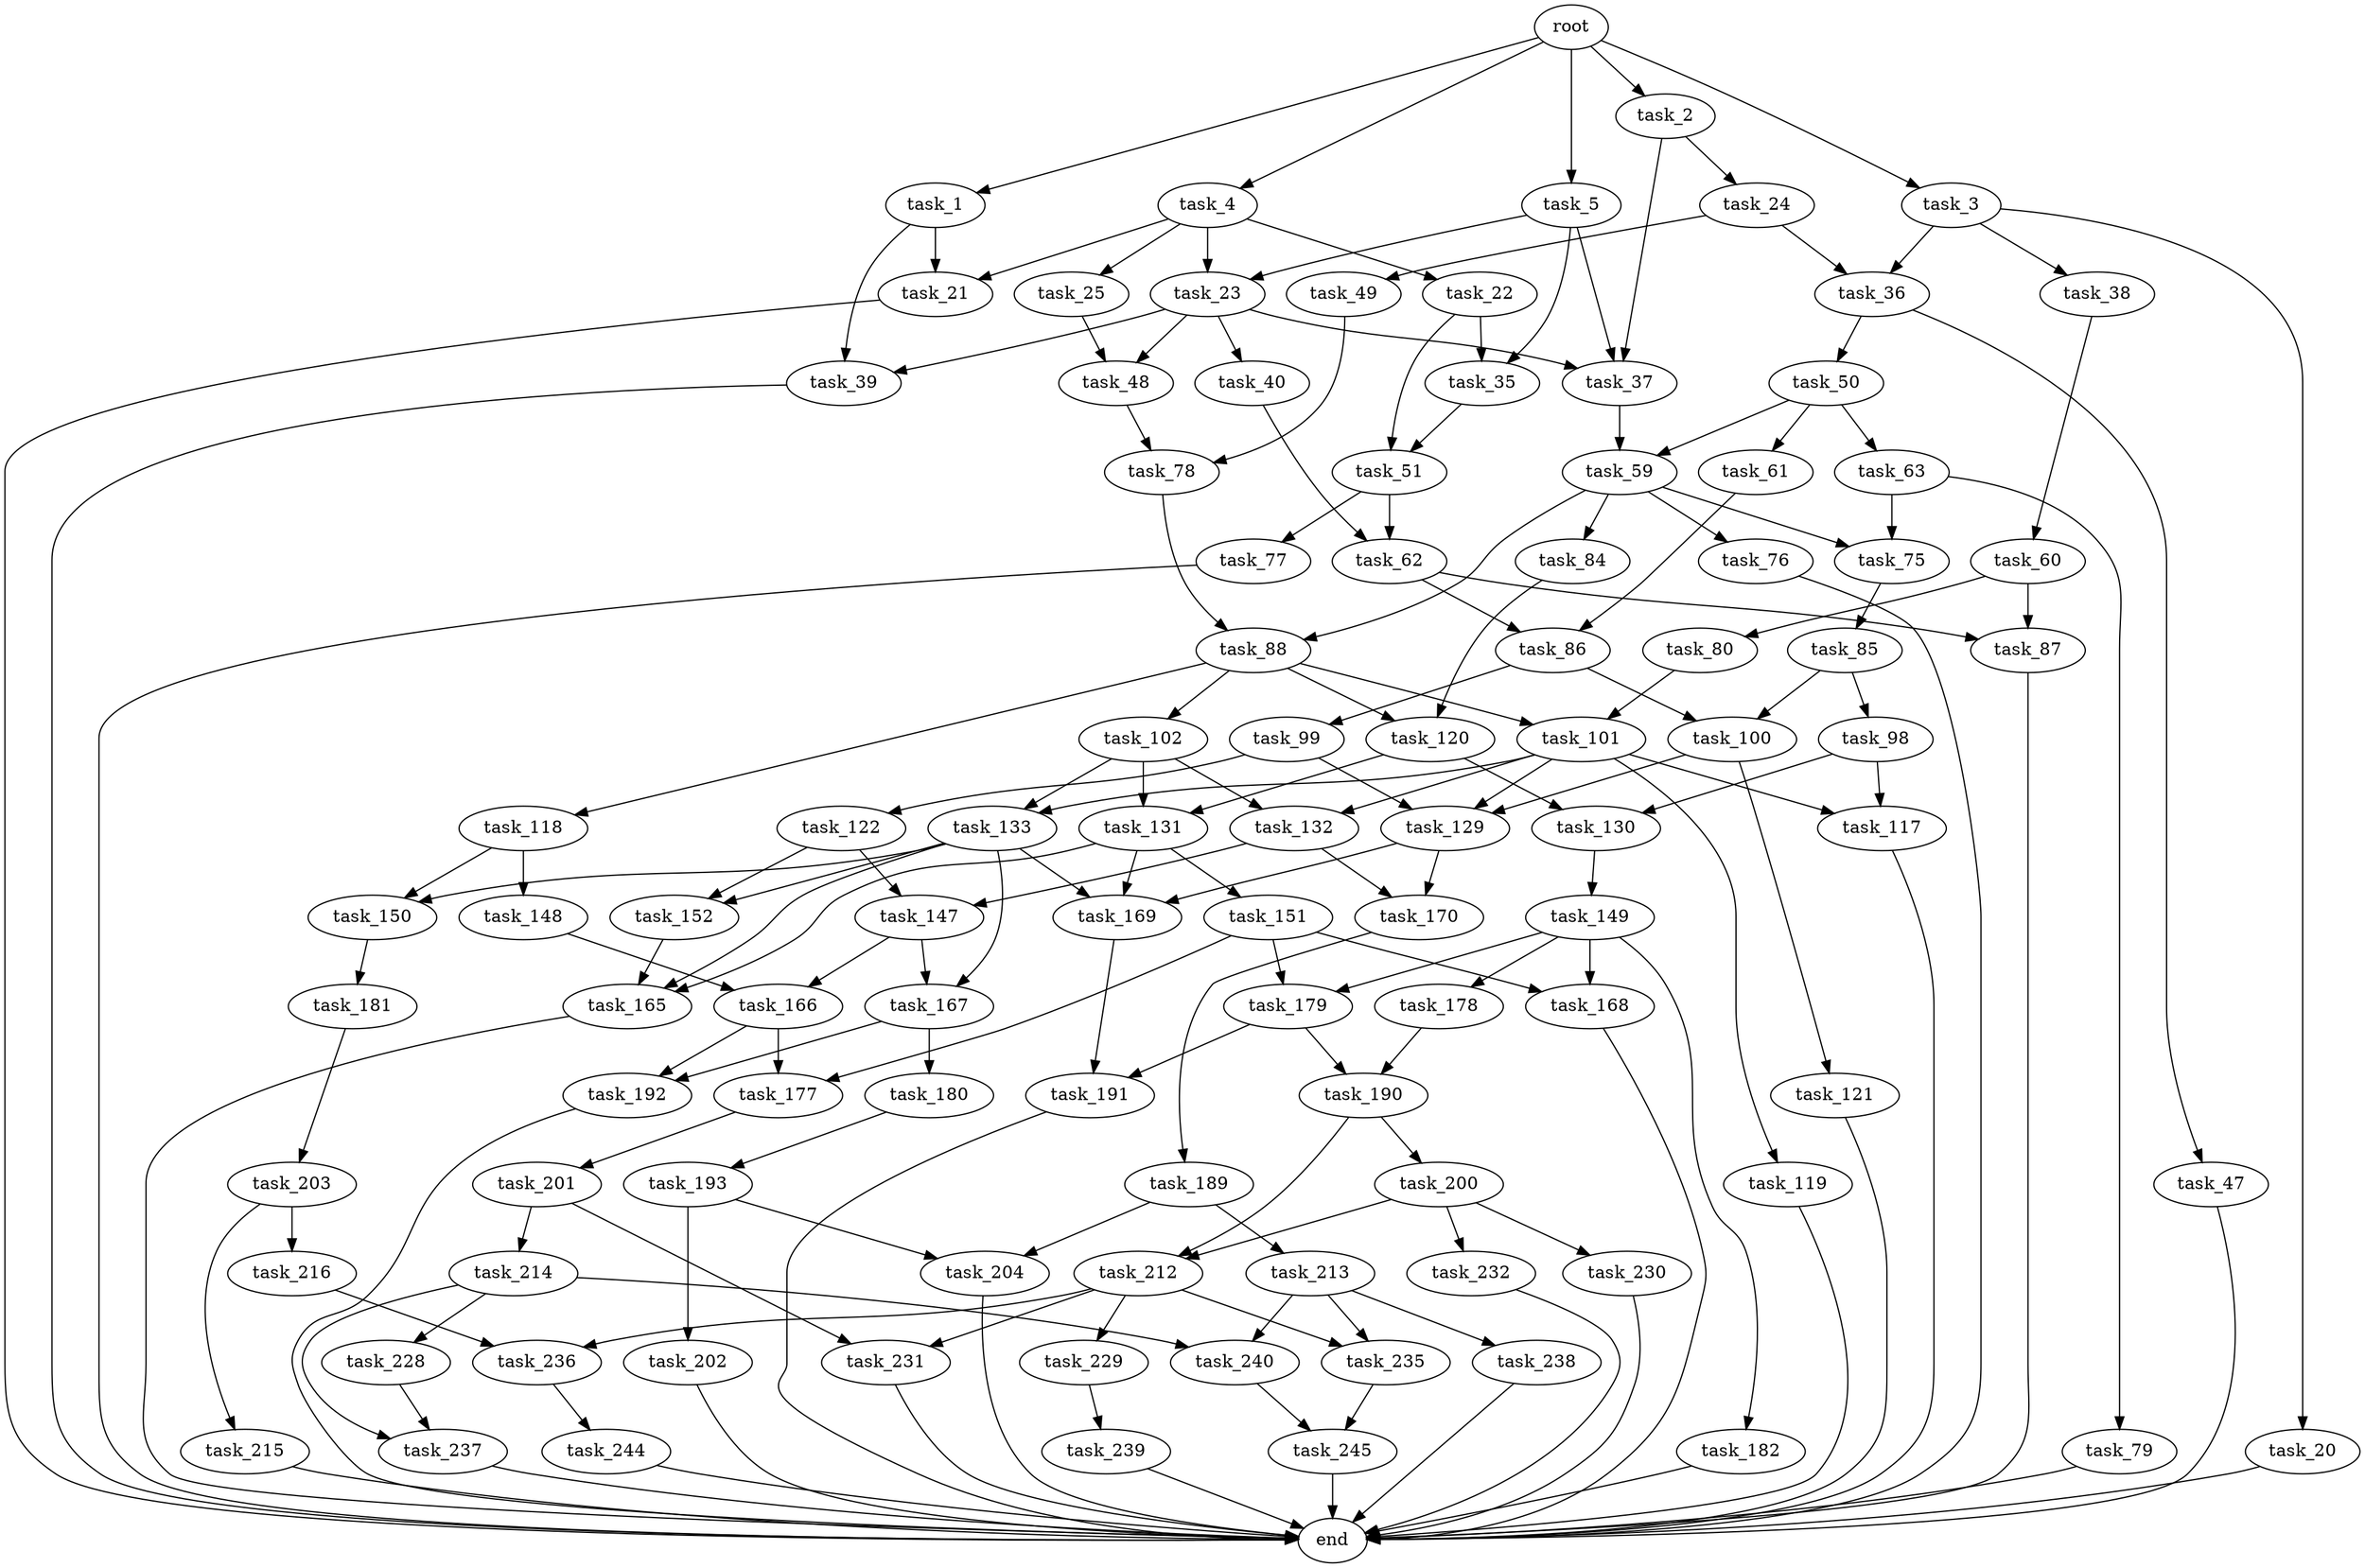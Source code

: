 digraph G {
  root [size="0.000000"];
  task_1 [size="210663568186.000000"];
  task_2 [size="25280156394.000000"];
  task_3 [size="231928233984.000000"];
  task_4 [size="481468020354.000000"];
  task_5 [size="8589934592.000000"];
  task_21 [size="1543484857.000000"];
  task_39 [size="8589934592.000000"];
  task_24 [size="16574716609.000000"];
  task_37 [size="1072667564094.000000"];
  task_20 [size="368293445632.000000"];
  task_36 [size="15410389044.000000"];
  task_38 [size="10746439761.000000"];
  task_22 [size="258294655435.000000"];
  task_23 [size="9149769943.000000"];
  task_25 [size="48208089941.000000"];
  task_35 [size="368293445632.000000"];
  end [size="0.000000"];
  task_51 [size="35638034934.000000"];
  task_40 [size="250998453365.000000"];
  task_48 [size="231928233984.000000"];
  task_49 [size="6474596706.000000"];
  task_47 [size="39116112356.000000"];
  task_50 [size="414969304672.000000"];
  task_59 [size="549755813888.000000"];
  task_60 [size="368293445632.000000"];
  task_62 [size="28991029248.000000"];
  task_78 [size="441806838128.000000"];
  task_61 [size="231928233984.000000"];
  task_63 [size="4579498890.000000"];
  task_77 [size="57503661962.000000"];
  task_75 [size="129592579850.000000"];
  task_76 [size="1073741824000.000000"];
  task_84 [size="298237924452.000000"];
  task_88 [size="269612735641.000000"];
  task_80 [size="295749144.000000"];
  task_87 [size="134217728000.000000"];
  task_86 [size="68719476736.000000"];
  task_79 [size="368293445632.000000"];
  task_85 [size="1073741824000.000000"];
  task_101 [size="8589934592.000000"];
  task_120 [size="19074999654.000000"];
  task_98 [size="28991029248.000000"];
  task_100 [size="37918092806.000000"];
  task_99 [size="5072134422.000000"];
  task_102 [size="4344807394.000000"];
  task_118 [size="15435557458.000000"];
  task_117 [size="694597575025.000000"];
  task_130 [size="134217728000.000000"];
  task_122 [size="28991029248.000000"];
  task_129 [size="3756553635.000000"];
  task_121 [size="7406762739.000000"];
  task_119 [size="3579875425.000000"];
  task_132 [size="2032232129.000000"];
  task_133 [size="231928233984.000000"];
  task_131 [size="1262378923.000000"];
  task_148 [size="68719476736.000000"];
  task_150 [size="8589934592.000000"];
  task_147 [size="9861134392.000000"];
  task_152 [size="6297868460.000000"];
  task_169 [size="28991029248.000000"];
  task_170 [size="549755813888.000000"];
  task_149 [size="34659794426.000000"];
  task_151 [size="1116665850.000000"];
  task_165 [size="134217728000.000000"];
  task_167 [size="1073741824000.000000"];
  task_166 [size="38072929400.000000"];
  task_168 [size="68804678193.000000"];
  task_178 [size="20802778353.000000"];
  task_179 [size="21500695358.000000"];
  task_182 [size="28991029248.000000"];
  task_181 [size="34513877364.000000"];
  task_177 [size="2774887447.000000"];
  task_192 [size="172528453655.000000"];
  task_180 [size="4319825598.000000"];
  task_191 [size="324703133921.000000"];
  task_189 [size="15021860508.000000"];
  task_201 [size="68719476736.000000"];
  task_190 [size="99394688127.000000"];
  task_193 [size="257561942312.000000"];
  task_203 [size="1167677249.000000"];
  task_204 [size="368293445632.000000"];
  task_213 [size="414513800240.000000"];
  task_200 [size="3964754401.000000"];
  task_212 [size="6800786639.000000"];
  task_202 [size="134217728000.000000"];
  task_230 [size="1228580542.000000"];
  task_232 [size="68719476736.000000"];
  task_214 [size="319893184916.000000"];
  task_231 [size="39095680334.000000"];
  task_215 [size="68719476736.000000"];
  task_216 [size="5826026556.000000"];
  task_229 [size="14733165244.000000"];
  task_235 [size="12728440511.000000"];
  task_236 [size="368293445632.000000"];
  task_238 [size="408071185549.000000"];
  task_240 [size="13193156209.000000"];
  task_228 [size="9674974374.000000"];
  task_237 [size="896185874196.000000"];
  task_239 [size="1073741824000.000000"];
  task_245 [size="134217728000.000000"];
  task_244 [size="10125698169.000000"];

  root -> task_1 [size="1.000000"];
  root -> task_2 [size="1.000000"];
  root -> task_3 [size="1.000000"];
  root -> task_4 [size="1.000000"];
  root -> task_5 [size="1.000000"];
  task_1 -> task_21 [size="209715200.000000"];
  task_1 -> task_39 [size="209715200.000000"];
  task_2 -> task_24 [size="838860800.000000"];
  task_2 -> task_37 [size="838860800.000000"];
  task_3 -> task_20 [size="301989888.000000"];
  task_3 -> task_36 [size="301989888.000000"];
  task_3 -> task_38 [size="301989888.000000"];
  task_4 -> task_21 [size="679477248.000000"];
  task_4 -> task_22 [size="679477248.000000"];
  task_4 -> task_23 [size="679477248.000000"];
  task_4 -> task_25 [size="679477248.000000"];
  task_5 -> task_23 [size="33554432.000000"];
  task_5 -> task_35 [size="33554432.000000"];
  task_5 -> task_37 [size="33554432.000000"];
  task_21 -> end [size="1.000000"];
  task_39 -> end [size="1.000000"];
  task_24 -> task_36 [size="411041792.000000"];
  task_24 -> task_49 [size="411041792.000000"];
  task_37 -> task_59 [size="679477248.000000"];
  task_20 -> end [size="1.000000"];
  task_36 -> task_47 [size="301989888.000000"];
  task_36 -> task_50 [size="301989888.000000"];
  task_38 -> task_60 [size="411041792.000000"];
  task_22 -> task_35 [size="838860800.000000"];
  task_22 -> task_51 [size="838860800.000000"];
  task_23 -> task_37 [size="301989888.000000"];
  task_23 -> task_39 [size="301989888.000000"];
  task_23 -> task_40 [size="301989888.000000"];
  task_23 -> task_48 [size="301989888.000000"];
  task_25 -> task_48 [size="838860800.000000"];
  task_35 -> task_51 [size="411041792.000000"];
  task_51 -> task_62 [size="838860800.000000"];
  task_51 -> task_77 [size="838860800.000000"];
  task_40 -> task_62 [size="209715200.000000"];
  task_48 -> task_78 [size="301989888.000000"];
  task_49 -> task_78 [size="134217728.000000"];
  task_47 -> end [size="1.000000"];
  task_50 -> task_59 [size="536870912.000000"];
  task_50 -> task_61 [size="536870912.000000"];
  task_50 -> task_63 [size="536870912.000000"];
  task_59 -> task_75 [size="536870912.000000"];
  task_59 -> task_76 [size="536870912.000000"];
  task_59 -> task_84 [size="536870912.000000"];
  task_59 -> task_88 [size="536870912.000000"];
  task_60 -> task_80 [size="411041792.000000"];
  task_60 -> task_87 [size="411041792.000000"];
  task_62 -> task_86 [size="75497472.000000"];
  task_62 -> task_87 [size="75497472.000000"];
  task_78 -> task_88 [size="301989888.000000"];
  task_61 -> task_86 [size="301989888.000000"];
  task_63 -> task_75 [size="75497472.000000"];
  task_63 -> task_79 [size="75497472.000000"];
  task_77 -> end [size="1.000000"];
  task_75 -> task_85 [size="209715200.000000"];
  task_76 -> end [size="1.000000"];
  task_84 -> task_120 [size="536870912.000000"];
  task_88 -> task_101 [size="301989888.000000"];
  task_88 -> task_102 [size="301989888.000000"];
  task_88 -> task_118 [size="301989888.000000"];
  task_88 -> task_120 [size="301989888.000000"];
  task_80 -> task_101 [size="33554432.000000"];
  task_87 -> end [size="1.000000"];
  task_86 -> task_99 [size="134217728.000000"];
  task_86 -> task_100 [size="134217728.000000"];
  task_79 -> end [size="1.000000"];
  task_85 -> task_98 [size="838860800.000000"];
  task_85 -> task_100 [size="838860800.000000"];
  task_101 -> task_117 [size="33554432.000000"];
  task_101 -> task_119 [size="33554432.000000"];
  task_101 -> task_129 [size="33554432.000000"];
  task_101 -> task_132 [size="33554432.000000"];
  task_101 -> task_133 [size="33554432.000000"];
  task_120 -> task_130 [size="536870912.000000"];
  task_120 -> task_131 [size="536870912.000000"];
  task_98 -> task_117 [size="75497472.000000"];
  task_98 -> task_130 [size="75497472.000000"];
  task_100 -> task_121 [size="838860800.000000"];
  task_100 -> task_129 [size="838860800.000000"];
  task_99 -> task_122 [size="134217728.000000"];
  task_99 -> task_129 [size="134217728.000000"];
  task_102 -> task_131 [size="75497472.000000"];
  task_102 -> task_132 [size="75497472.000000"];
  task_102 -> task_133 [size="75497472.000000"];
  task_118 -> task_148 [size="301989888.000000"];
  task_118 -> task_150 [size="301989888.000000"];
  task_117 -> end [size="1.000000"];
  task_130 -> task_149 [size="209715200.000000"];
  task_122 -> task_147 [size="75497472.000000"];
  task_122 -> task_152 [size="75497472.000000"];
  task_129 -> task_169 [size="75497472.000000"];
  task_129 -> task_170 [size="75497472.000000"];
  task_121 -> end [size="1.000000"];
  task_119 -> end [size="1.000000"];
  task_132 -> task_147 [size="33554432.000000"];
  task_132 -> task_170 [size="33554432.000000"];
  task_133 -> task_150 [size="301989888.000000"];
  task_133 -> task_152 [size="301989888.000000"];
  task_133 -> task_165 [size="301989888.000000"];
  task_133 -> task_167 [size="301989888.000000"];
  task_133 -> task_169 [size="301989888.000000"];
  task_131 -> task_151 [size="33554432.000000"];
  task_131 -> task_165 [size="33554432.000000"];
  task_131 -> task_169 [size="33554432.000000"];
  task_148 -> task_166 [size="134217728.000000"];
  task_150 -> task_181 [size="33554432.000000"];
  task_147 -> task_166 [size="209715200.000000"];
  task_147 -> task_167 [size="209715200.000000"];
  task_152 -> task_165 [size="301989888.000000"];
  task_169 -> task_191 [size="75497472.000000"];
  task_170 -> task_189 [size="536870912.000000"];
  task_149 -> task_168 [size="75497472.000000"];
  task_149 -> task_178 [size="75497472.000000"];
  task_149 -> task_179 [size="75497472.000000"];
  task_149 -> task_182 [size="75497472.000000"];
  task_151 -> task_168 [size="75497472.000000"];
  task_151 -> task_177 [size="75497472.000000"];
  task_151 -> task_179 [size="75497472.000000"];
  task_165 -> end [size="1.000000"];
  task_167 -> task_180 [size="838860800.000000"];
  task_167 -> task_192 [size="838860800.000000"];
  task_166 -> task_177 [size="33554432.000000"];
  task_166 -> task_192 [size="33554432.000000"];
  task_168 -> end [size="1.000000"];
  task_178 -> task_190 [size="411041792.000000"];
  task_179 -> task_190 [size="679477248.000000"];
  task_179 -> task_191 [size="679477248.000000"];
  task_182 -> end [size="1.000000"];
  task_181 -> task_203 [size="679477248.000000"];
  task_177 -> task_201 [size="209715200.000000"];
  task_192 -> end [size="1.000000"];
  task_180 -> task_193 [size="301989888.000000"];
  task_191 -> end [size="1.000000"];
  task_189 -> task_204 [size="301989888.000000"];
  task_189 -> task_213 [size="301989888.000000"];
  task_201 -> task_214 [size="134217728.000000"];
  task_201 -> task_231 [size="134217728.000000"];
  task_190 -> task_200 [size="301989888.000000"];
  task_190 -> task_212 [size="301989888.000000"];
  task_193 -> task_202 [size="838860800.000000"];
  task_193 -> task_204 [size="838860800.000000"];
  task_203 -> task_215 [size="33554432.000000"];
  task_203 -> task_216 [size="33554432.000000"];
  task_204 -> end [size="1.000000"];
  task_213 -> task_235 [size="301989888.000000"];
  task_213 -> task_238 [size="301989888.000000"];
  task_213 -> task_240 [size="301989888.000000"];
  task_200 -> task_212 [size="301989888.000000"];
  task_200 -> task_230 [size="301989888.000000"];
  task_200 -> task_232 [size="301989888.000000"];
  task_212 -> task_229 [size="679477248.000000"];
  task_212 -> task_231 [size="679477248.000000"];
  task_212 -> task_235 [size="679477248.000000"];
  task_212 -> task_236 [size="679477248.000000"];
  task_202 -> end [size="1.000000"];
  task_230 -> end [size="1.000000"];
  task_232 -> end [size="1.000000"];
  task_214 -> task_228 [size="411041792.000000"];
  task_214 -> task_237 [size="411041792.000000"];
  task_214 -> task_240 [size="411041792.000000"];
  task_231 -> end [size="1.000000"];
  task_215 -> end [size="1.000000"];
  task_216 -> task_236 [size="209715200.000000"];
  task_229 -> task_239 [size="301989888.000000"];
  task_235 -> task_245 [size="411041792.000000"];
  task_236 -> task_244 [size="411041792.000000"];
  task_238 -> end [size="1.000000"];
  task_240 -> task_245 [size="679477248.000000"];
  task_228 -> task_237 [size="209715200.000000"];
  task_237 -> end [size="1.000000"];
  task_239 -> end [size="1.000000"];
  task_245 -> end [size="1.000000"];
  task_244 -> end [size="1.000000"];
}
